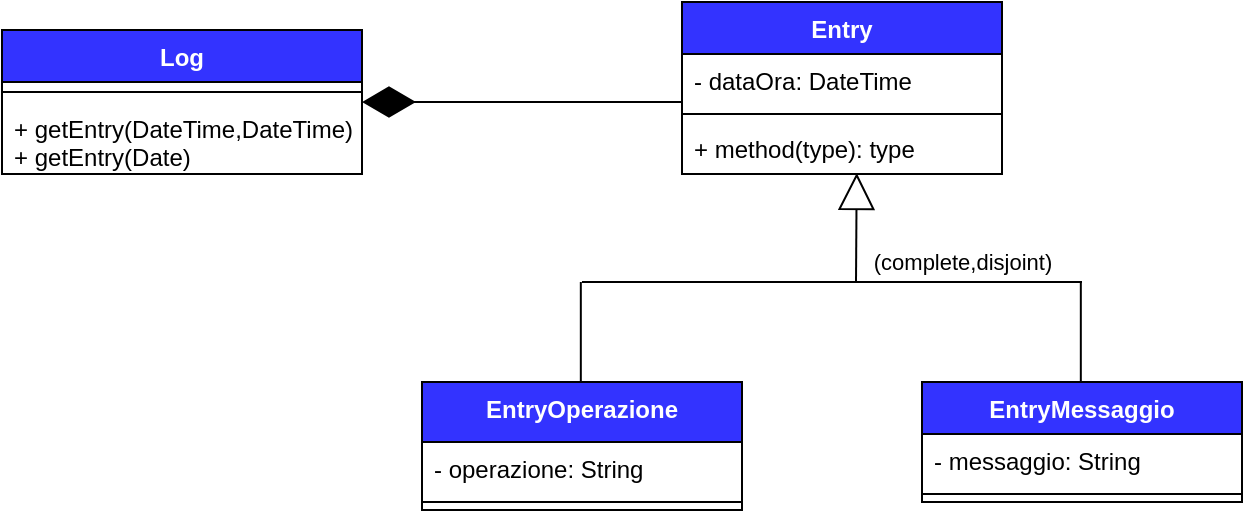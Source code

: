 <mxfile version="24.4.9" type="github">
  <diagram id="tc_RzkYD31P4WaGZ9OO4" name="Page-1">
    <mxGraphModel dx="651" dy="829" grid="0" gridSize="10" guides="1" tooltips="1" connect="1" arrows="1" fold="1" page="1" pageScale="1" pageWidth="827" pageHeight="1169" math="0" shadow="0">
      <root>
        <object label="" id="0">
          <mxCell />
        </object>
        <mxCell id="1" parent="0" />
        <mxCell id="XLYjyh_myYBQOSsgq0g8-6" value="Log" style="swimlane;fontStyle=1;align=center;verticalAlign=top;childLayout=stackLayout;horizontal=1;startSize=26;horizontalStack=0;resizeParent=1;resizeParentMax=0;resizeLast=0;collapsible=1;marginBottom=0;gradientColor=none;fillColor=#3333FF;fontColor=#ffffff;" parent="1" vertex="1">
          <mxGeometry x="20" y="104" width="180" height="72" as="geometry" />
        </mxCell>
        <mxCell id="XLYjyh_myYBQOSsgq0g8-8" value="" style="line;strokeWidth=1;fillColor=none;align=left;verticalAlign=middle;spacingTop=-1;spacingLeft=3;spacingRight=3;rotatable=0;labelPosition=right;points=[];portConstraint=eastwest;" parent="XLYjyh_myYBQOSsgq0g8-6" vertex="1">
          <mxGeometry y="26" width="180" height="10" as="geometry" />
        </mxCell>
        <mxCell id="XLYjyh_myYBQOSsgq0g8-10" style="edgeStyle=orthogonalEdgeStyle;rounded=0;orthogonalLoop=1;jettySize=auto;html=1;exitX=1;exitY=0.5;exitDx=0;exitDy=0;" parent="XLYjyh_myYBQOSsgq0g8-6" edge="1">
          <mxGeometry relative="1" as="geometry">
            <mxPoint x="180.0" y="38" as="sourcePoint" />
            <mxPoint x="180.0" y="38" as="targetPoint" />
          </mxGeometry>
        </mxCell>
        <mxCell id="XLYjyh_myYBQOSsgq0g8-9" value="+ getEntry(DateTime,DateTime)&#xa;+ getEntry(Date)" style="text;strokeColor=none;fillColor=none;align=left;verticalAlign=top;spacingLeft=4;spacingRight=4;overflow=hidden;rotatable=0;points=[[0,0.5],[1,0.5]];portConstraint=eastwest;" parent="XLYjyh_myYBQOSsgq0g8-6" vertex="1">
          <mxGeometry y="36" width="180" height="36" as="geometry" />
        </mxCell>
        <mxCell id="XLYjyh_myYBQOSsgq0g8-11" value="Entry" style="swimlane;fontStyle=1;align=center;verticalAlign=top;childLayout=stackLayout;horizontal=1;startSize=26;horizontalStack=0;resizeParent=1;resizeParentMax=0;resizeLast=0;collapsible=1;marginBottom=0;gradientColor=none;fillColor=#3333FF;fontColor=#ffffff;" parent="1" vertex="1">
          <mxGeometry x="360" y="90" width="160" height="86" as="geometry" />
        </mxCell>
        <mxCell id="XLYjyh_myYBQOSsgq0g8-12" value="- dataOra: DateTime" style="text;strokeColor=none;fillColor=none;align=left;verticalAlign=top;spacingLeft=4;spacingRight=4;overflow=hidden;rotatable=0;points=[[0,0.5],[1,0.5]];portConstraint=eastwest;" parent="XLYjyh_myYBQOSsgq0g8-11" vertex="1">
          <mxGeometry y="26" width="160" height="26" as="geometry" />
        </mxCell>
        <mxCell id="XLYjyh_myYBQOSsgq0g8-13" value="" style="line;strokeWidth=1;fillColor=none;align=left;verticalAlign=middle;spacingTop=-1;spacingLeft=3;spacingRight=3;rotatable=0;labelPosition=right;points=[];portConstraint=eastwest;" parent="XLYjyh_myYBQOSsgq0g8-11" vertex="1">
          <mxGeometry y="52" width="160" height="8" as="geometry" />
        </mxCell>
        <mxCell id="XLYjyh_myYBQOSsgq0g8-14" value="+ method(type): type" style="text;strokeColor=none;fillColor=none;align=left;verticalAlign=top;spacingLeft=4;spacingRight=4;overflow=hidden;rotatable=0;points=[[0,0.5],[1,0.5]];portConstraint=eastwest;" parent="XLYjyh_myYBQOSsgq0g8-11" vertex="1">
          <mxGeometry y="60" width="160" height="26" as="geometry" />
        </mxCell>
        <mxCell id="XLYjyh_myYBQOSsgq0g8-15" value="EntryOperazione" style="swimlane;fontStyle=1;align=center;verticalAlign=top;childLayout=stackLayout;horizontal=1;startSize=30;horizontalStack=0;resizeParent=1;resizeParentMax=0;resizeLast=0;collapsible=1;marginBottom=0;gradientColor=none;fillColor=#3333FF;fontColor=#ffffff;" parent="1" vertex="1">
          <mxGeometry x="230" y="280" width="160" height="64" as="geometry" />
        </mxCell>
        <mxCell id="XLYjyh_myYBQOSsgq0g8-16" value="- operazione: String" style="text;strokeColor=none;fillColor=none;align=left;verticalAlign=top;spacingLeft=4;spacingRight=4;overflow=hidden;rotatable=0;points=[[0,0.5],[1,0.5]];portConstraint=eastwest;" parent="XLYjyh_myYBQOSsgq0g8-15" vertex="1">
          <mxGeometry y="30" width="160" height="26" as="geometry" />
        </mxCell>
        <mxCell id="XLYjyh_myYBQOSsgq0g8-17" value="" style="line;strokeWidth=1;fillColor=none;align=left;verticalAlign=middle;spacingTop=-1;spacingLeft=3;spacingRight=3;rotatable=0;labelPosition=right;points=[];portConstraint=eastwest;" parent="XLYjyh_myYBQOSsgq0g8-15" vertex="1">
          <mxGeometry y="56" width="160" height="8" as="geometry" />
        </mxCell>
        <mxCell id="XLYjyh_myYBQOSsgq0g8-19" value="EntryMessaggio" style="swimlane;fontStyle=1;align=center;verticalAlign=top;childLayout=stackLayout;horizontal=1;startSize=26;horizontalStack=0;resizeParent=1;resizeParentMax=0;resizeLast=0;collapsible=1;marginBottom=0;gradientColor=none;fillColor=#3333FF;fontColor=#ffffff;" parent="1" vertex="1">
          <mxGeometry x="480" y="280" width="160" height="60" as="geometry" />
        </mxCell>
        <mxCell id="XLYjyh_myYBQOSsgq0g8-20" value="- messaggio: String" style="text;strokeColor=none;fillColor=none;align=left;verticalAlign=top;spacingLeft=4;spacingRight=4;overflow=hidden;rotatable=0;points=[[0,0.5],[1,0.5]];portConstraint=eastwest;" parent="XLYjyh_myYBQOSsgq0g8-19" vertex="1">
          <mxGeometry y="26" width="160" height="26" as="geometry" />
        </mxCell>
        <mxCell id="XLYjyh_myYBQOSsgq0g8-21" value="" style="line;strokeWidth=1;fillColor=none;align=left;verticalAlign=middle;spacingTop=-1;spacingLeft=3;spacingRight=3;rotatable=0;labelPosition=right;points=[];portConstraint=eastwest;" parent="XLYjyh_myYBQOSsgq0g8-19" vertex="1">
          <mxGeometry y="52" width="160" height="8" as="geometry" />
        </mxCell>
        <mxCell id="XLYjyh_myYBQOSsgq0g8-23" value="" style="endArrow=diamondThin;endFill=1;endSize=24;html=1;" parent="1" edge="1">
          <mxGeometry width="160" relative="1" as="geometry">
            <mxPoint x="360" y="140" as="sourcePoint" />
            <mxPoint x="200" y="140" as="targetPoint" />
            <Array as="points" />
          </mxGeometry>
        </mxCell>
        <mxCell id="XLYjyh_myYBQOSsgq0g8-31" value="" style="endArrow=none;html=1;strokeColor=#000000;" parent="1" edge="1">
          <mxGeometry width="50" height="50" relative="1" as="geometry">
            <mxPoint x="309.41" y="280" as="sourcePoint" />
            <mxPoint x="309.41" y="230" as="targetPoint" />
          </mxGeometry>
        </mxCell>
        <mxCell id="XLYjyh_myYBQOSsgq0g8-32" value="" style="endArrow=none;html=1;strokeColor=#000000;" parent="1" edge="1">
          <mxGeometry width="50" height="50" relative="1" as="geometry">
            <mxPoint x="559.41" y="280" as="sourcePoint" />
            <mxPoint x="559.41" y="230" as="targetPoint" />
          </mxGeometry>
        </mxCell>
        <mxCell id="XLYjyh_myYBQOSsgq0g8-33" value="" style="endArrow=none;html=1;strokeColor=#000000;" parent="1" edge="1">
          <mxGeometry width="50" height="50" relative="1" as="geometry">
            <mxPoint x="310" y="230" as="sourcePoint" />
            <mxPoint x="560" y="230" as="targetPoint" />
          </mxGeometry>
        </mxCell>
        <mxCell id="XLYjyh_myYBQOSsgq0g8-35" value="(complete,disjoint)" style="endArrow=block;endSize=16;endFill=0;html=1;strokeColor=#000000;entryX=0.546;entryY=0.98;entryDx=0;entryDy=0;entryPerimeter=0;" parent="1" target="XLYjyh_myYBQOSsgq0g8-14" edge="1">
          <mxGeometry x="-0.62" y="-53" width="160" relative="1" as="geometry">
            <mxPoint x="447" y="230" as="sourcePoint" />
            <mxPoint x="460" y="270" as="targetPoint" />
            <mxPoint as="offset" />
          </mxGeometry>
        </mxCell>
      </root>
    </mxGraphModel>
  </diagram>
</mxfile>
